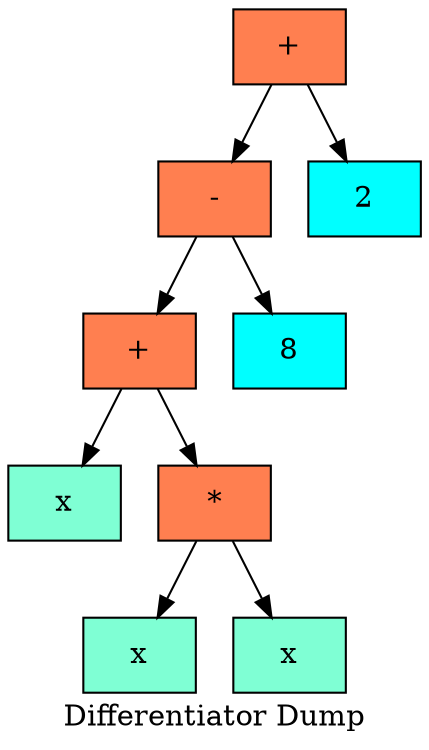   digraph tree  {
  node[   shape     = "Mrecord",  style     = "filled",  fillcolor = "aqua",  fontcolor = "#000000",  margin    = "0.075"];
  rankdir   = "TB";

  label     = "Differentiator Dump";
"node0" [shape = "record", label = "{+}", fillcolor = "coral"]
"node1" [shape = "record", label = "{-}", fillcolor = "coral"]
"node2" [shape = "record", label = "{+}", fillcolor = "coral"]
"node3" [shape = "record", label = "{x}", fillcolor = "aquamarine"]
"node2" -> "node3"
"node4" [shape = "record", label = "{*}", fillcolor = "coral"]
"node5" [shape = "record", label = "{x}", fillcolor = "aquamarine"]
"node4" -> "node5"
"node6" [shape = "record", label = "{x}", fillcolor = "aquamarine"]
"node4" -> "node6"
"node2" -> "node4"
"node1" -> "node2"
"node7" [shape = "record", label = "{8}", fillcolor = "aqua"]
"node1" -> "node7"
"node0" -> "node1"
"node8" [shape = "record", label = "{2}", fillcolor = "aqua"]
"node0" -> "node8"
  }